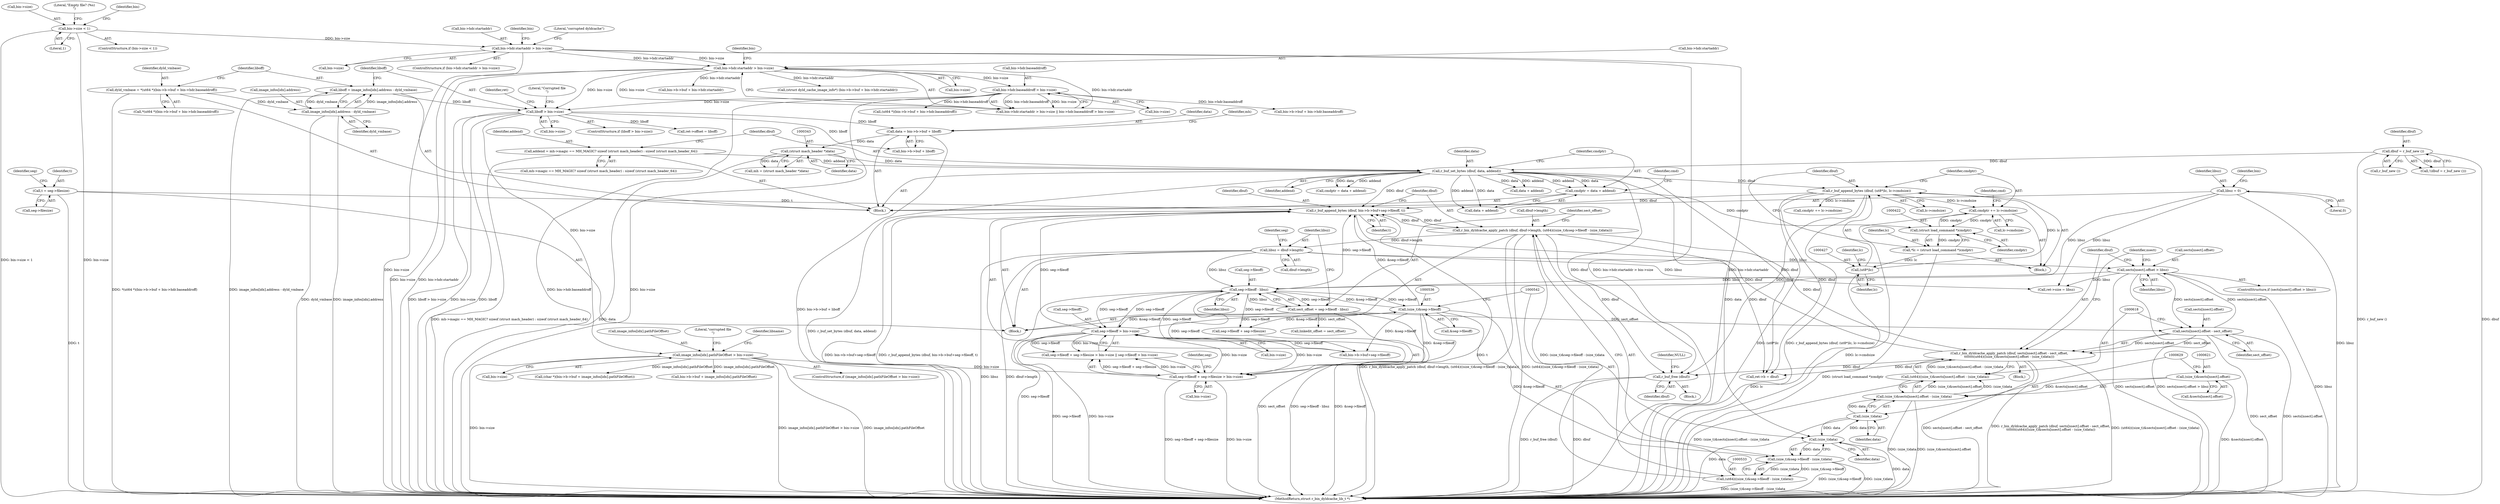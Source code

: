digraph "0_radare2_4e98402f09a0ef0bb8559a33a4c1988c54938eaf@API" {
"1000511" [label="(Call,r_buf_free (dbuf))"];
"1000397" [label="(Call,r_buf_set_bytes (dbuf, data, addend))"];
"1000375" [label="(Call,dbuf = r_buf_new ())"];
"1000342" [label="(Call,(struct mach_header *)data)"];
"1000331" [label="(Call,data = bin->b->buf + liboff)"];
"1000282" [label="(Call,liboff > bin->size)"];
"1000272" [label="(Call,liboff = image_infos[idx].address - dyld_vmbase)"];
"1000274" [label="(Call,image_infos[idx].address - dyld_vmbase)"];
"1000256" [label="(Call,dyld_vmbase = *(ut64 *)(bin->b->buf + bin->hdr.baseaddroff))"];
"1000216" [label="(Call,bin->hdr.startaddr > bin->size)"];
"1000198" [label="(Call,bin->hdr.startaddr > bin->size)"];
"1000146" [label="(Call,bin->size < 1)"];
"1000225" [label="(Call,bin->hdr.baseaddroff > bin->size)"];
"1000385" [label="(Call,addend = mh->magic == MH_MAGIC? sizeof (struct mach_header) : sizeof (struct mach_header_64))"];
"1000527" [label="(Call,r_bin_dyldcache_apply_patch (dbuf, dbuf->length, (ut64)((size_t)&seg->fileoff - (size_t)data)))"];
"1000515" [label="(Call,r_buf_append_bytes (dbuf, bin->b->buf+seg->fileoff, t))"];
"1000424" [label="(Call,r_buf_append_bytes (dbuf, (ut8*)lc, lc->cmdsize))"];
"1000426" [label="(Call,(ut8*)lc)"];
"1000419" [label="(Call,*lc = (struct load_command *)cmdptr)"];
"1000421" [label="(Call,(struct load_command *)cmdptr)"];
"1000401" [label="(Call,cmdptr = data + addend)"];
"1000432" [label="(Call,cmdptr += lc->cmdsize)"];
"1000608" [label="(Call,r_bin_dyldcache_apply_patch (dbuf, sects[nsect].offset - sect_offset,\n\t\t\t\t\t\t\t(ut64)((size_t)&sects[nsect].offset - (size_t)data)))"];
"1000610" [label="(Call,sects[nsect].offset - sect_offset)"];
"1000600" [label="(Call,sects[nsect].offset > libsz)"];
"1000552" [label="(Call,libsz = dbuf->length)"];
"1000545" [label="(Call,sect_offset = seg->fileoff - libsz)"];
"1000547" [label="(Call,seg->fileoff - libsz)"];
"1000535" [label="(Call,(size_t)&seg->fileoff)"];
"1000499" [label="(Call,seg->fileoff > bin->size)"];
"1000488" [label="(Call,seg->fileoff + seg->filesize > bin->size)"];
"1000300" [label="(Call,image_infos[idx].pathFileOffset > bin->size)"];
"1000134" [label="(Call,libsz = 0)"];
"1000617" [label="(Call,(ut64)((size_t)&sects[nsect].offset - (size_t)data))"];
"1000619" [label="(Call,(size_t)&sects[nsect].offset - (size_t)data)"];
"1000620" [label="(Call,(size_t)&sects[nsect].offset)"];
"1000628" [label="(Call,(size_t)data)"];
"1000541" [label="(Call,(size_t)data)"];
"1000481" [label="(Call,t = seg->filesize)"];
"1000532" [label="(Call,(ut64)((size_t)&seg->fileoff - (size_t)data))"];
"1000534" [label="(Call,(size_t)&seg->fileoff - (size_t)data)"];
"1000439" [label="(Call,data + addend)"];
"1000342" [label="(Call,(struct mach_header *)data)"];
"1000113" [label="(Block,)"];
"1000417" [label="(Block,)"];
"1000282" [label="(Call,liboff > bin->size)"];
"1000333" [label="(Call,bin->b->buf + liboff)"];
"1000416" [label="(Identifier,cmd)"];
"1000616" [label="(Identifier,sect_offset)"];
"1000600" [label="(Call,sects[nsect].offset > libsz)"];
"1000294" [label="(Call,ret->offset = liboff)"];
"1000402" [label="(Identifier,cmdptr)"];
"1000197" [label="(ControlStructure,if (bin->hdr.startaddr > bin->size))"];
"1000419" [label="(Call,*lc = (struct load_command *)cmdptr)"];
"1000554" [label="(Call,dbuf->length)"];
"1000399" [label="(Identifier,data)"];
"1000216" [label="(Call,bin->hdr.startaddr > bin->size)"];
"1000514" [label="(Identifier,NULL)"];
"1000257" [label="(Identifier,dyld_vmbase)"];
"1000222" [label="(Call,bin->size)"];
"1000611" [label="(Call,sects[nsect].offset)"];
"1000532" [label="(Call,(ut64)((size_t)&seg->fileoff - (size_t)data))"];
"1000481" [label="(Call,t = seg->filesize)"];
"1000300" [label="(Call,image_infos[idx].pathFileOffset > bin->size)"];
"1000217" [label="(Call,bin->hdr.startaddr)"];
"1000432" [label="(Call,cmdptr += lc->cmdsize)"];
"1000491" [label="(Identifier,seg)"];
"1000619" [label="(Call,(size_t)&sects[nsect].offset - (size_t)data)"];
"1000421" [label="(Call,(struct load_command *)cmdptr)"];
"1000501" [label="(Identifier,seg)"];
"1000135" [label="(Identifier,libsz)"];
"1000565" [label="(Call,linkedit_offset = sect_offset)"];
"1000529" [label="(Call,dbuf->length)"];
"1000434" [label="(Call,lc->cmdsize)"];
"1000489" [label="(Call,seg->fileoff + seg->filesize)"];
"1000462" [label="(Call,cmdptr += lc->cmdsize)"];
"1000199" [label="(Call,bin->hdr.startaddr)"];
"1000534" [label="(Call,(size_t)&seg->fileoff - (size_t)data)"];
"1000607" [label="(Block,)"];
"1000311" [label="(Literal,\"corrupted file\n\")"];
"1000408" [label="(Identifier,cmd)"];
"1000340" [label="(Call,mh = (struct mach_header *)data)"];
"1000551" [label="(Identifier,libsz)"];
"1000503" [label="(Call,bin->size)"];
"1000261" [label="(Call,bin->b->buf + bin->hdr.baseaddroff)"];
"1000275" [label="(Call,image_infos[idx].address)"];
"1000299" [label="(ControlStructure,if (image_infos[idx].pathFileOffset > bin->size))"];
"1000424" [label="(Call,r_buf_append_bytes (dbuf, (ut8*)lc, lc->cmdsize))"];
"1000306" [label="(Call,bin->size)"];
"1000712" [label="(Call,ret->b = dbuf)"];
"1000400" [label="(Identifier,addend)"];
"1000280" [label="(Identifier,dyld_vmbase)"];
"1000496" [label="(Call,bin->size)"];
"1000231" [label="(Call,bin->size)"];
"1000318" [label="(Call,(char *)(bin->b->buf + image_infos[idx].pathFileOffset))"];
"1000617" [label="(Call,(ut64)((size_t)&sects[nsect].offset - (size_t)data))"];
"1000375" [label="(Call,dbuf = r_buf_new ())"];
"1000597" [label="(Identifier,nsect)"];
"1000433" [label="(Identifier,cmdptr)"];
"1000499" [label="(Call,seg->fileoff > bin->size)"];
"1000134" [label="(Call,libsz = 0)"];
"1000429" [label="(Call,lc->cmdsize)"];
"1000377" [label="(Call,r_buf_new ())"];
"1000548" [label="(Call,seg->fileoff)"];
"1000420" [label="(Identifier,lc)"];
"1000376" [label="(Identifier,dbuf)"];
"1000426" [label="(Call,(ut8*)lc)"];
"1000150" [label="(Literal,1)"];
"1000610" [label="(Call,sects[nsect].offset - sect_offset)"];
"1000506" [label="(Block,)"];
"1000146" [label="(Call,bin->size < 1)"];
"1000341" [label="(Identifier,mh)"];
"1000488" [label="(Call,seg->fileoff + seg->filesize > bin->size)"];
"1000258" [label="(Call,*(ut64 *)(bin->b->buf + bin->hdr.baseaddroff))"];
"1000387" [label="(Call,mh->magic == MH_MAGIC? sizeof (struct mach_header) : sizeof (struct mach_header_64))"];
"1000526" [label="(Identifier,t)"];
"1000552" [label="(Call,libsz = dbuf->length)"];
"1000609" [label="(Identifier,dbuf)"];
"1000628" [label="(Call,(size_t)data)"];
"1000332" [label="(Identifier,data)"];
"1000561" [label="(Identifier,seg)"];
"1000320" [label="(Call,bin->b->buf + image_infos[idx].pathFileOffset)"];
"1000608" [label="(Call,r_bin_dyldcache_apply_patch (dbuf, sects[nsect].offset - sect_offset,\n\t\t\t\t\t\t\t(ut64)((size_t)&sects[nsect].offset - (size_t)data)))"];
"1000398" [label="(Identifier,dbuf)"];
"1000601" [label="(Call,sects[nsect].offset)"];
"1000344" [label="(Identifier,data)"];
"1000147" [label="(Call,bin->size)"];
"1000423" [label="(Identifier,cmdptr)"];
"1000331" [label="(Call,data = bin->b->buf + liboff)"];
"1000281" [label="(ControlStructure,if (liboff > bin->size))"];
"1000546" [label="(Identifier,sect_offset)"];
"1000225" [label="(Call,bin->hdr.baseaddroff > bin->size)"];
"1000547" [label="(Call,seg->fileoff - libsz)"];
"1000537" [label="(Call,&seg->fileoff)"];
"1000289" [label="(Literal,\"Corrupted file\n\")"];
"1000215" [label="(Call,bin->hdr.startaddr > bin->size || bin->hdr.baseaddroff > bin->size)"];
"1000256" [label="(Call,dyld_vmbase = *(ut64 *)(bin->b->buf + bin->hdr.baseaddroff))"];
"1000473" [label="(Block,)"];
"1000425" [label="(Identifier,dbuf)"];
"1000482" [label="(Identifier,t)"];
"1000219" [label="(Identifier,bin)"];
"1000516" [label="(Identifier,dbuf)"];
"1000296" [label="(Identifier,ret)"];
"1000553" [label="(Identifier,libsz)"];
"1000401" [label="(Call,cmdptr = data + addend)"];
"1000528" [label="(Identifier,dbuf)"];
"1000500" [label="(Call,seg->fileoff)"];
"1000599" [label="(ControlStructure,if (sects[nsect].offset > libsz))"];
"1000512" [label="(Identifier,dbuf)"];
"1000511" [label="(Call,r_buf_free (dbuf))"];
"1000535" [label="(Call,(size_t)&seg->fileoff)"];
"1000428" [label="(Identifier,lc)"];
"1000487" [label="(Call,seg->fileoff + seg->filesize > bin->size || seg->fileoff > bin->size)"];
"1000317" [label="(Identifier,libname)"];
"1000259" [label="(Call,(ut64 *)(bin->b->buf + bin->hdr.baseaddroff))"];
"1000274" [label="(Call,image_infos[idx].address - dyld_vmbase)"];
"1000209" [label="(Literal,\"corrupted dyldcache\")"];
"1000735" [label="(MethodReturn,struct r_bin_dyldcache_lib_t *)"];
"1000483" [label="(Call,seg->filesize)"];
"1000284" [label="(Call,bin->size)"];
"1000385" [label="(Call,addend = mh->magic == MH_MAGIC? sizeof (struct mach_header) : sizeof (struct mach_header_64))"];
"1000545" [label="(Call,sect_offset = seg->fileoff - libsz)"];
"1000620" [label="(Call,(size_t)&sects[nsect].offset)"];
"1000606" [label="(Identifier,libsz)"];
"1000273" [label="(Identifier,liboff)"];
"1000283" [label="(Identifier,liboff)"];
"1000153" [label="(Literal,\"Empty file? (%s)\n\")"];
"1000403" [label="(Call,data + addend)"];
"1000622" [label="(Call,&sects[nsect].offset)"];
"1000543" [label="(Identifier,data)"];
"1000515" [label="(Call,r_buf_append_bytes (dbuf, bin->b->buf+seg->fileoff, t))"];
"1000527" [label="(Call,r_bin_dyldcache_apply_patch (dbuf, dbuf->length, (ut64)((size_t)&seg->fileoff - (size_t)data)))"];
"1000374" [label="(Call,!(dbuf = r_buf_new ()))"];
"1000228" [label="(Identifier,bin)"];
"1000430" [label="(Identifier,lc)"];
"1000437" [label="(Call,cmdptr = data + addend)"];
"1000141" [label="(Identifier,bin)"];
"1000301" [label="(Call,image_infos[idx].pathFileOffset)"];
"1000204" [label="(Call,bin->size)"];
"1000272" [label="(Call,liboff = image_infos[idx].address - dyld_vmbase)"];
"1000145" [label="(ControlStructure,if (bin->size < 1))"];
"1000136" [label="(Literal,0)"];
"1000397" [label="(Call,r_buf_set_bytes (dbuf, data, addend))"];
"1000245" [label="(Call,bin->b->buf + bin->hdr.startaddr)"];
"1000728" [label="(Call,ret->size = libsz)"];
"1000243" [label="(Call,(struct dyld_cache_image_info*) (bin->b->buf + bin->hdr.startaddr))"];
"1000630" [label="(Identifier,data)"];
"1000517" [label="(Call,bin->b->buf+seg->fileoff)"];
"1000168" [label="(Identifier,bin)"];
"1000198" [label="(Call,bin->hdr.startaddr > bin->size)"];
"1000226" [label="(Call,bin->hdr.baseaddroff)"];
"1000541" [label="(Call,(size_t)data)"];
"1000386" [label="(Identifier,addend)"];
"1000511" -> "1000506"  [label="AST: "];
"1000511" -> "1000512"  [label="CFG: "];
"1000512" -> "1000511"  [label="AST: "];
"1000514" -> "1000511"  [label="CFG: "];
"1000511" -> "1000735"  [label="DDG: r_buf_free (dbuf)"];
"1000511" -> "1000735"  [label="DDG: dbuf"];
"1000397" -> "1000511"  [label="DDG: dbuf"];
"1000527" -> "1000511"  [label="DDG: dbuf"];
"1000424" -> "1000511"  [label="DDG: dbuf"];
"1000608" -> "1000511"  [label="DDG: dbuf"];
"1000397" -> "1000113"  [label="AST: "];
"1000397" -> "1000400"  [label="CFG: "];
"1000398" -> "1000397"  [label="AST: "];
"1000399" -> "1000397"  [label="AST: "];
"1000400" -> "1000397"  [label="AST: "];
"1000402" -> "1000397"  [label="CFG: "];
"1000397" -> "1000735"  [label="DDG: r_buf_set_bytes (dbuf, data, addend)"];
"1000375" -> "1000397"  [label="DDG: dbuf"];
"1000342" -> "1000397"  [label="DDG: data"];
"1000385" -> "1000397"  [label="DDG: addend"];
"1000397" -> "1000401"  [label="DDG: data"];
"1000397" -> "1000401"  [label="DDG: addend"];
"1000397" -> "1000403"  [label="DDG: data"];
"1000397" -> "1000403"  [label="DDG: addend"];
"1000397" -> "1000424"  [label="DDG: dbuf"];
"1000397" -> "1000437"  [label="DDG: data"];
"1000397" -> "1000437"  [label="DDG: addend"];
"1000397" -> "1000439"  [label="DDG: data"];
"1000397" -> "1000439"  [label="DDG: addend"];
"1000397" -> "1000515"  [label="DDG: dbuf"];
"1000397" -> "1000541"  [label="DDG: data"];
"1000397" -> "1000712"  [label="DDG: dbuf"];
"1000375" -> "1000374"  [label="AST: "];
"1000375" -> "1000377"  [label="CFG: "];
"1000376" -> "1000375"  [label="AST: "];
"1000377" -> "1000375"  [label="AST: "];
"1000374" -> "1000375"  [label="CFG: "];
"1000375" -> "1000735"  [label="DDG: dbuf"];
"1000375" -> "1000735"  [label="DDG: r_buf_new ()"];
"1000375" -> "1000374"  [label="DDG: dbuf"];
"1000342" -> "1000340"  [label="AST: "];
"1000342" -> "1000344"  [label="CFG: "];
"1000343" -> "1000342"  [label="AST: "];
"1000344" -> "1000342"  [label="AST: "];
"1000340" -> "1000342"  [label="CFG: "];
"1000342" -> "1000735"  [label="DDG: data"];
"1000342" -> "1000340"  [label="DDG: data"];
"1000331" -> "1000342"  [label="DDG: data"];
"1000331" -> "1000113"  [label="AST: "];
"1000331" -> "1000333"  [label="CFG: "];
"1000332" -> "1000331"  [label="AST: "];
"1000333" -> "1000331"  [label="AST: "];
"1000341" -> "1000331"  [label="CFG: "];
"1000331" -> "1000735"  [label="DDG: bin->b->buf + liboff"];
"1000282" -> "1000331"  [label="DDG: liboff"];
"1000282" -> "1000281"  [label="AST: "];
"1000282" -> "1000284"  [label="CFG: "];
"1000283" -> "1000282"  [label="AST: "];
"1000284" -> "1000282"  [label="AST: "];
"1000289" -> "1000282"  [label="CFG: "];
"1000296" -> "1000282"  [label="CFG: "];
"1000282" -> "1000735"  [label="DDG: liboff > bin->size"];
"1000282" -> "1000735"  [label="DDG: bin->size"];
"1000282" -> "1000735"  [label="DDG: liboff"];
"1000272" -> "1000282"  [label="DDG: liboff"];
"1000216" -> "1000282"  [label="DDG: bin->size"];
"1000225" -> "1000282"  [label="DDG: bin->size"];
"1000282" -> "1000294"  [label="DDG: liboff"];
"1000282" -> "1000300"  [label="DDG: bin->size"];
"1000282" -> "1000333"  [label="DDG: liboff"];
"1000272" -> "1000113"  [label="AST: "];
"1000272" -> "1000274"  [label="CFG: "];
"1000273" -> "1000272"  [label="AST: "];
"1000274" -> "1000272"  [label="AST: "];
"1000283" -> "1000272"  [label="CFG: "];
"1000272" -> "1000735"  [label="DDG: image_infos[idx].address - dyld_vmbase"];
"1000274" -> "1000272"  [label="DDG: image_infos[idx].address"];
"1000274" -> "1000272"  [label="DDG: dyld_vmbase"];
"1000274" -> "1000280"  [label="CFG: "];
"1000275" -> "1000274"  [label="AST: "];
"1000280" -> "1000274"  [label="AST: "];
"1000274" -> "1000735"  [label="DDG: image_infos[idx].address"];
"1000274" -> "1000735"  [label="DDG: dyld_vmbase"];
"1000256" -> "1000274"  [label="DDG: dyld_vmbase"];
"1000256" -> "1000113"  [label="AST: "];
"1000256" -> "1000258"  [label="CFG: "];
"1000257" -> "1000256"  [label="AST: "];
"1000258" -> "1000256"  [label="AST: "];
"1000273" -> "1000256"  [label="CFG: "];
"1000256" -> "1000735"  [label="DDG: *(ut64 *)(bin->b->buf + bin->hdr.baseaddroff)"];
"1000216" -> "1000215"  [label="AST: "];
"1000216" -> "1000222"  [label="CFG: "];
"1000217" -> "1000216"  [label="AST: "];
"1000222" -> "1000216"  [label="AST: "];
"1000228" -> "1000216"  [label="CFG: "];
"1000215" -> "1000216"  [label="CFG: "];
"1000216" -> "1000735"  [label="DDG: bin->hdr.startaddr"];
"1000216" -> "1000735"  [label="DDG: bin->size"];
"1000216" -> "1000215"  [label="DDG: bin->hdr.startaddr"];
"1000216" -> "1000215"  [label="DDG: bin->size"];
"1000198" -> "1000216"  [label="DDG: bin->hdr.startaddr"];
"1000198" -> "1000216"  [label="DDG: bin->size"];
"1000216" -> "1000225"  [label="DDG: bin->size"];
"1000216" -> "1000243"  [label="DDG: bin->hdr.startaddr"];
"1000216" -> "1000245"  [label="DDG: bin->hdr.startaddr"];
"1000198" -> "1000197"  [label="AST: "];
"1000198" -> "1000204"  [label="CFG: "];
"1000199" -> "1000198"  [label="AST: "];
"1000204" -> "1000198"  [label="AST: "];
"1000209" -> "1000198"  [label="CFG: "];
"1000219" -> "1000198"  [label="CFG: "];
"1000198" -> "1000735"  [label="DDG: bin->hdr.startaddr"];
"1000198" -> "1000735"  [label="DDG: bin->size"];
"1000198" -> "1000735"  [label="DDG: bin->hdr.startaddr > bin->size"];
"1000146" -> "1000198"  [label="DDG: bin->size"];
"1000146" -> "1000145"  [label="AST: "];
"1000146" -> "1000150"  [label="CFG: "];
"1000147" -> "1000146"  [label="AST: "];
"1000150" -> "1000146"  [label="AST: "];
"1000153" -> "1000146"  [label="CFG: "];
"1000168" -> "1000146"  [label="CFG: "];
"1000146" -> "1000735"  [label="DDG: bin->size < 1"];
"1000146" -> "1000735"  [label="DDG: bin->size"];
"1000225" -> "1000215"  [label="AST: "];
"1000225" -> "1000231"  [label="CFG: "];
"1000226" -> "1000225"  [label="AST: "];
"1000231" -> "1000225"  [label="AST: "];
"1000215" -> "1000225"  [label="CFG: "];
"1000225" -> "1000735"  [label="DDG: bin->hdr.baseaddroff"];
"1000225" -> "1000735"  [label="DDG: bin->size"];
"1000225" -> "1000215"  [label="DDG: bin->hdr.baseaddroff"];
"1000225" -> "1000215"  [label="DDG: bin->size"];
"1000225" -> "1000259"  [label="DDG: bin->hdr.baseaddroff"];
"1000225" -> "1000261"  [label="DDG: bin->hdr.baseaddroff"];
"1000385" -> "1000113"  [label="AST: "];
"1000385" -> "1000387"  [label="CFG: "];
"1000386" -> "1000385"  [label="AST: "];
"1000387" -> "1000385"  [label="AST: "];
"1000398" -> "1000385"  [label="CFG: "];
"1000385" -> "1000735"  [label="DDG: mh->magic == MH_MAGIC? sizeof (struct mach_header) : sizeof (struct mach_header_64)"];
"1000527" -> "1000473"  [label="AST: "];
"1000527" -> "1000532"  [label="CFG: "];
"1000528" -> "1000527"  [label="AST: "];
"1000529" -> "1000527"  [label="AST: "];
"1000532" -> "1000527"  [label="AST: "];
"1000546" -> "1000527"  [label="CFG: "];
"1000527" -> "1000735"  [label="DDG: r_bin_dyldcache_apply_patch (dbuf, dbuf->length, (ut64)((size_t)&seg->fileoff - (size_t)data))"];
"1000527" -> "1000735"  [label="DDG: (ut64)((size_t)&seg->fileoff - (size_t)data)"];
"1000527" -> "1000515"  [label="DDG: dbuf"];
"1000515" -> "1000527"  [label="DDG: dbuf"];
"1000532" -> "1000527"  [label="DDG: (size_t)&seg->fileoff - (size_t)data"];
"1000527" -> "1000552"  [label="DDG: dbuf->length"];
"1000527" -> "1000608"  [label="DDG: dbuf"];
"1000527" -> "1000712"  [label="DDG: dbuf"];
"1000515" -> "1000473"  [label="AST: "];
"1000515" -> "1000526"  [label="CFG: "];
"1000516" -> "1000515"  [label="AST: "];
"1000517" -> "1000515"  [label="AST: "];
"1000526" -> "1000515"  [label="AST: "];
"1000528" -> "1000515"  [label="CFG: "];
"1000515" -> "1000735"  [label="DDG: r_buf_append_bytes (dbuf, bin->b->buf+seg->fileoff, t)"];
"1000515" -> "1000735"  [label="DDG: t"];
"1000515" -> "1000735"  [label="DDG: bin->b->buf+seg->fileoff"];
"1000424" -> "1000515"  [label="DDG: dbuf"];
"1000608" -> "1000515"  [label="DDG: dbuf"];
"1000499" -> "1000515"  [label="DDG: seg->fileoff"];
"1000535" -> "1000515"  [label="DDG: &seg->fileoff"];
"1000547" -> "1000515"  [label="DDG: seg->fileoff"];
"1000481" -> "1000515"  [label="DDG: t"];
"1000424" -> "1000417"  [label="AST: "];
"1000424" -> "1000429"  [label="CFG: "];
"1000425" -> "1000424"  [label="AST: "];
"1000426" -> "1000424"  [label="AST: "];
"1000429" -> "1000424"  [label="AST: "];
"1000433" -> "1000424"  [label="CFG: "];
"1000424" -> "1000735"  [label="DDG: (ut8*)lc"];
"1000424" -> "1000735"  [label="DDG: r_buf_append_bytes (dbuf, (ut8*)lc, lc->cmdsize)"];
"1000426" -> "1000424"  [label="DDG: lc"];
"1000424" -> "1000432"  [label="DDG: lc->cmdsize"];
"1000424" -> "1000462"  [label="DDG: lc->cmdsize"];
"1000424" -> "1000712"  [label="DDG: dbuf"];
"1000426" -> "1000428"  [label="CFG: "];
"1000427" -> "1000426"  [label="AST: "];
"1000428" -> "1000426"  [label="AST: "];
"1000430" -> "1000426"  [label="CFG: "];
"1000426" -> "1000735"  [label="DDG: lc"];
"1000419" -> "1000426"  [label="DDG: lc"];
"1000419" -> "1000417"  [label="AST: "];
"1000419" -> "1000421"  [label="CFG: "];
"1000420" -> "1000419"  [label="AST: "];
"1000421" -> "1000419"  [label="AST: "];
"1000425" -> "1000419"  [label="CFG: "];
"1000419" -> "1000735"  [label="DDG: (struct load_command *)cmdptr"];
"1000421" -> "1000419"  [label="DDG: cmdptr"];
"1000421" -> "1000423"  [label="CFG: "];
"1000422" -> "1000421"  [label="AST: "];
"1000423" -> "1000421"  [label="AST: "];
"1000401" -> "1000421"  [label="DDG: cmdptr"];
"1000432" -> "1000421"  [label="DDG: cmdptr"];
"1000421" -> "1000432"  [label="DDG: cmdptr"];
"1000401" -> "1000113"  [label="AST: "];
"1000401" -> "1000403"  [label="CFG: "];
"1000402" -> "1000401"  [label="AST: "];
"1000403" -> "1000401"  [label="AST: "];
"1000408" -> "1000401"  [label="CFG: "];
"1000432" -> "1000417"  [label="AST: "];
"1000432" -> "1000434"  [label="CFG: "];
"1000433" -> "1000432"  [label="AST: "];
"1000434" -> "1000432"  [label="AST: "];
"1000416" -> "1000432"  [label="CFG: "];
"1000432" -> "1000735"  [label="DDG: lc->cmdsize"];
"1000608" -> "1000607"  [label="AST: "];
"1000608" -> "1000617"  [label="CFG: "];
"1000609" -> "1000608"  [label="AST: "];
"1000610" -> "1000608"  [label="AST: "];
"1000617" -> "1000608"  [label="AST: "];
"1000597" -> "1000608"  [label="CFG: "];
"1000608" -> "1000735"  [label="DDG: (ut64)((size_t)&sects[nsect].offset - (size_t)data)"];
"1000608" -> "1000735"  [label="DDG: sects[nsect].offset - sect_offset"];
"1000608" -> "1000735"  [label="DDG: r_bin_dyldcache_apply_patch (dbuf, sects[nsect].offset - sect_offset,\n\t\t\t\t\t\t\t(ut64)((size_t)&sects[nsect].offset - (size_t)data))"];
"1000610" -> "1000608"  [label="DDG: sects[nsect].offset"];
"1000610" -> "1000608"  [label="DDG: sect_offset"];
"1000617" -> "1000608"  [label="DDG: (size_t)&sects[nsect].offset - (size_t)data"];
"1000608" -> "1000712"  [label="DDG: dbuf"];
"1000610" -> "1000616"  [label="CFG: "];
"1000611" -> "1000610"  [label="AST: "];
"1000616" -> "1000610"  [label="AST: "];
"1000618" -> "1000610"  [label="CFG: "];
"1000610" -> "1000735"  [label="DDG: sect_offset"];
"1000610" -> "1000735"  [label="DDG: sects[nsect].offset"];
"1000610" -> "1000600"  [label="DDG: sects[nsect].offset"];
"1000600" -> "1000610"  [label="DDG: sects[nsect].offset"];
"1000545" -> "1000610"  [label="DDG: sect_offset"];
"1000600" -> "1000599"  [label="AST: "];
"1000600" -> "1000606"  [label="CFG: "];
"1000601" -> "1000600"  [label="AST: "];
"1000606" -> "1000600"  [label="AST: "];
"1000609" -> "1000600"  [label="CFG: "];
"1000597" -> "1000600"  [label="CFG: "];
"1000600" -> "1000735"  [label="DDG: sects[nsect].offset > libsz"];
"1000600" -> "1000735"  [label="DDG: libsz"];
"1000600" -> "1000735"  [label="DDG: sects[nsect].offset"];
"1000600" -> "1000547"  [label="DDG: libsz"];
"1000552" -> "1000600"  [label="DDG: libsz"];
"1000600" -> "1000728"  [label="DDG: libsz"];
"1000552" -> "1000473"  [label="AST: "];
"1000552" -> "1000554"  [label="CFG: "];
"1000553" -> "1000552"  [label="AST: "];
"1000554" -> "1000552"  [label="AST: "];
"1000561" -> "1000552"  [label="CFG: "];
"1000552" -> "1000735"  [label="DDG: libsz"];
"1000552" -> "1000735"  [label="DDG: dbuf->length"];
"1000552" -> "1000547"  [label="DDG: libsz"];
"1000552" -> "1000728"  [label="DDG: libsz"];
"1000545" -> "1000473"  [label="AST: "];
"1000545" -> "1000547"  [label="CFG: "];
"1000546" -> "1000545"  [label="AST: "];
"1000547" -> "1000545"  [label="AST: "];
"1000553" -> "1000545"  [label="CFG: "];
"1000545" -> "1000735"  [label="DDG: sect_offset"];
"1000545" -> "1000735"  [label="DDG: seg->fileoff - libsz"];
"1000547" -> "1000545"  [label="DDG: seg->fileoff"];
"1000547" -> "1000545"  [label="DDG: libsz"];
"1000545" -> "1000565"  [label="DDG: sect_offset"];
"1000547" -> "1000551"  [label="CFG: "];
"1000548" -> "1000547"  [label="AST: "];
"1000551" -> "1000547"  [label="AST: "];
"1000547" -> "1000735"  [label="DDG: seg->fileoff"];
"1000547" -> "1000488"  [label="DDG: seg->fileoff"];
"1000547" -> "1000489"  [label="DDG: seg->fileoff"];
"1000547" -> "1000499"  [label="DDG: seg->fileoff"];
"1000547" -> "1000517"  [label="DDG: seg->fileoff"];
"1000547" -> "1000535"  [label="DDG: seg->fileoff"];
"1000535" -> "1000547"  [label="DDG: &seg->fileoff"];
"1000499" -> "1000547"  [label="DDG: seg->fileoff"];
"1000134" -> "1000547"  [label="DDG: libsz"];
"1000535" -> "1000534"  [label="AST: "];
"1000535" -> "1000537"  [label="CFG: "];
"1000536" -> "1000535"  [label="AST: "];
"1000537" -> "1000535"  [label="AST: "];
"1000542" -> "1000535"  [label="CFG: "];
"1000535" -> "1000735"  [label="DDG: &seg->fileoff"];
"1000535" -> "1000488"  [label="DDG: &seg->fileoff"];
"1000535" -> "1000489"  [label="DDG: &seg->fileoff"];
"1000535" -> "1000499"  [label="DDG: &seg->fileoff"];
"1000535" -> "1000517"  [label="DDG: &seg->fileoff"];
"1000535" -> "1000534"  [label="DDG: &seg->fileoff"];
"1000499" -> "1000535"  [label="DDG: seg->fileoff"];
"1000499" -> "1000487"  [label="AST: "];
"1000499" -> "1000503"  [label="CFG: "];
"1000500" -> "1000499"  [label="AST: "];
"1000503" -> "1000499"  [label="AST: "];
"1000487" -> "1000499"  [label="CFG: "];
"1000499" -> "1000735"  [label="DDG: bin->size"];
"1000499" -> "1000735"  [label="DDG: seg->fileoff"];
"1000499" -> "1000488"  [label="DDG: bin->size"];
"1000499" -> "1000487"  [label="DDG: seg->fileoff"];
"1000499" -> "1000487"  [label="DDG: bin->size"];
"1000488" -> "1000499"  [label="DDG: bin->size"];
"1000499" -> "1000517"  [label="DDG: seg->fileoff"];
"1000488" -> "1000487"  [label="AST: "];
"1000488" -> "1000496"  [label="CFG: "];
"1000489" -> "1000488"  [label="AST: "];
"1000496" -> "1000488"  [label="AST: "];
"1000501" -> "1000488"  [label="CFG: "];
"1000487" -> "1000488"  [label="CFG: "];
"1000488" -> "1000735"  [label="DDG: seg->fileoff + seg->filesize"];
"1000488" -> "1000735"  [label="DDG: bin->size"];
"1000488" -> "1000487"  [label="DDG: seg->fileoff + seg->filesize"];
"1000488" -> "1000487"  [label="DDG: bin->size"];
"1000300" -> "1000488"  [label="DDG: bin->size"];
"1000300" -> "1000299"  [label="AST: "];
"1000300" -> "1000306"  [label="CFG: "];
"1000301" -> "1000300"  [label="AST: "];
"1000306" -> "1000300"  [label="AST: "];
"1000311" -> "1000300"  [label="CFG: "];
"1000317" -> "1000300"  [label="CFG: "];
"1000300" -> "1000735"  [label="DDG: image_infos[idx].pathFileOffset"];
"1000300" -> "1000735"  [label="DDG: bin->size"];
"1000300" -> "1000735"  [label="DDG: image_infos[idx].pathFileOffset > bin->size"];
"1000300" -> "1000318"  [label="DDG: image_infos[idx].pathFileOffset"];
"1000300" -> "1000320"  [label="DDG: image_infos[idx].pathFileOffset"];
"1000134" -> "1000113"  [label="AST: "];
"1000134" -> "1000136"  [label="CFG: "];
"1000135" -> "1000134"  [label="AST: "];
"1000136" -> "1000134"  [label="AST: "];
"1000141" -> "1000134"  [label="CFG: "];
"1000134" -> "1000735"  [label="DDG: libsz"];
"1000134" -> "1000728"  [label="DDG: libsz"];
"1000617" -> "1000619"  [label="CFG: "];
"1000618" -> "1000617"  [label="AST: "];
"1000619" -> "1000617"  [label="AST: "];
"1000617" -> "1000735"  [label="DDG: (size_t)&sects[nsect].offset - (size_t)data"];
"1000619" -> "1000617"  [label="DDG: (size_t)&sects[nsect].offset"];
"1000619" -> "1000617"  [label="DDG: (size_t)data"];
"1000619" -> "1000628"  [label="CFG: "];
"1000620" -> "1000619"  [label="AST: "];
"1000628" -> "1000619"  [label="AST: "];
"1000619" -> "1000735"  [label="DDG: (size_t)data"];
"1000619" -> "1000735"  [label="DDG: (size_t)&sects[nsect].offset"];
"1000620" -> "1000619"  [label="DDG: &sects[nsect].offset"];
"1000628" -> "1000619"  [label="DDG: data"];
"1000620" -> "1000622"  [label="CFG: "];
"1000621" -> "1000620"  [label="AST: "];
"1000622" -> "1000620"  [label="AST: "];
"1000629" -> "1000620"  [label="CFG: "];
"1000620" -> "1000735"  [label="DDG: &sects[nsect].offset"];
"1000628" -> "1000630"  [label="CFG: "];
"1000629" -> "1000628"  [label="AST: "];
"1000630" -> "1000628"  [label="AST: "];
"1000628" -> "1000735"  [label="DDG: data"];
"1000628" -> "1000541"  [label="DDG: data"];
"1000541" -> "1000628"  [label="DDG: data"];
"1000541" -> "1000534"  [label="AST: "];
"1000541" -> "1000543"  [label="CFG: "];
"1000542" -> "1000541"  [label="AST: "];
"1000543" -> "1000541"  [label="AST: "];
"1000534" -> "1000541"  [label="CFG: "];
"1000541" -> "1000735"  [label="DDG: data"];
"1000541" -> "1000534"  [label="DDG: data"];
"1000481" -> "1000473"  [label="AST: "];
"1000481" -> "1000483"  [label="CFG: "];
"1000482" -> "1000481"  [label="AST: "];
"1000483" -> "1000481"  [label="AST: "];
"1000491" -> "1000481"  [label="CFG: "];
"1000481" -> "1000735"  [label="DDG: t"];
"1000532" -> "1000534"  [label="CFG: "];
"1000533" -> "1000532"  [label="AST: "];
"1000534" -> "1000532"  [label="AST: "];
"1000532" -> "1000735"  [label="DDG: (size_t)&seg->fileoff - (size_t)data"];
"1000534" -> "1000532"  [label="DDG: (size_t)&seg->fileoff"];
"1000534" -> "1000532"  [label="DDG: (size_t)data"];
"1000534" -> "1000735"  [label="DDG: (size_t)&seg->fileoff"];
"1000534" -> "1000735"  [label="DDG: (size_t)data"];
}
